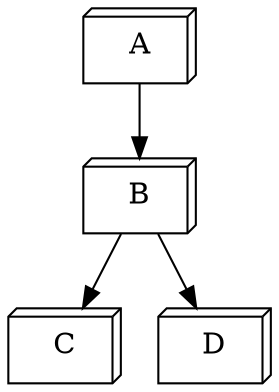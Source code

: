 digraph G {
  /* Nodes */
  A [label="A", shape=box3d]
  B [label="B", shape=box3d]
  C [label="C", shape=box3d]
  D [label="D", shape=box3d]

  /* Relationships */
  A -> B -> {C, D}
}